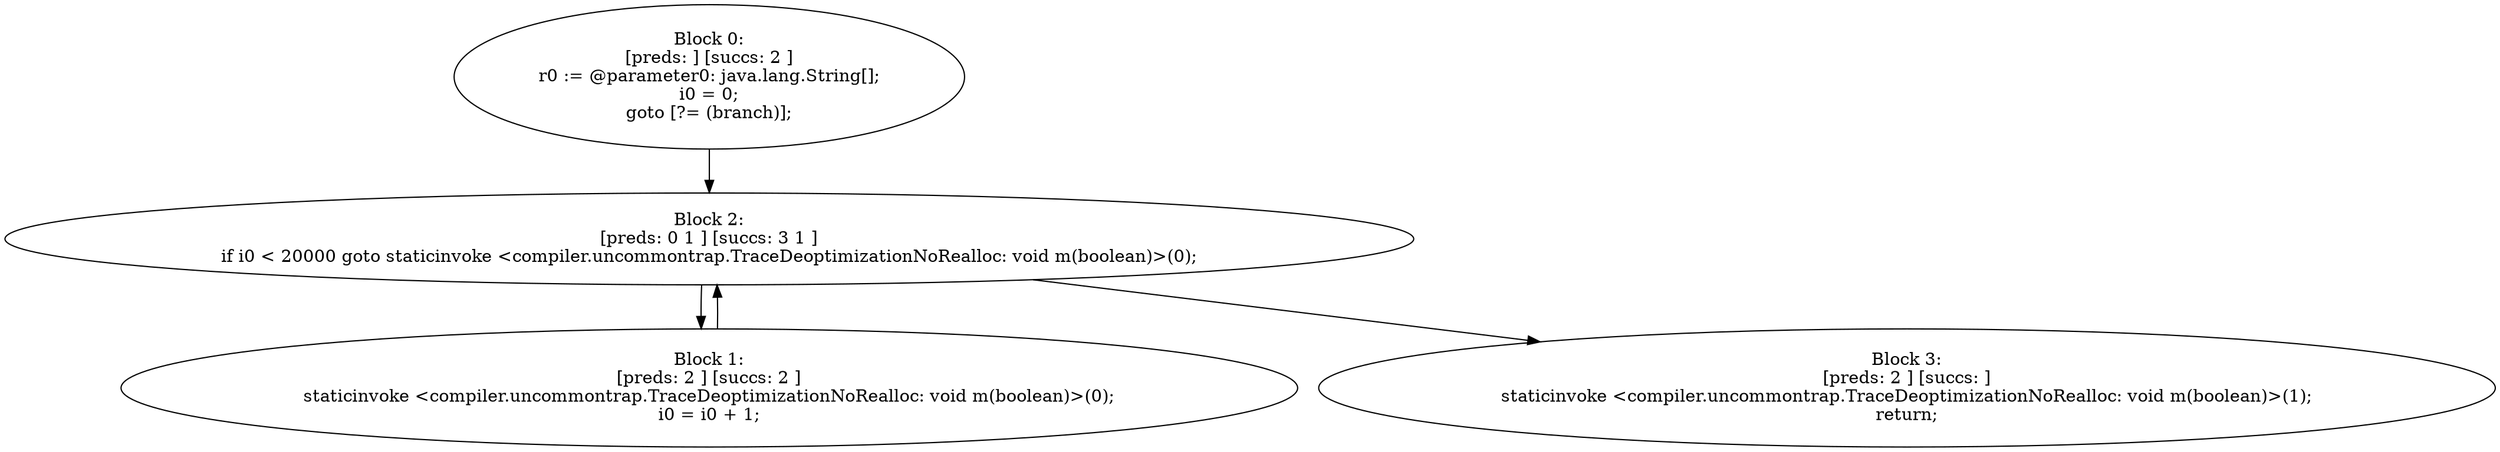 digraph "unitGraph" {
    "Block 0:
[preds: ] [succs: 2 ]
r0 := @parameter0: java.lang.String[];
i0 = 0;
goto [?= (branch)];
"
    "Block 1:
[preds: 2 ] [succs: 2 ]
staticinvoke <compiler.uncommontrap.TraceDeoptimizationNoRealloc: void m(boolean)>(0);
i0 = i0 + 1;
"
    "Block 2:
[preds: 0 1 ] [succs: 3 1 ]
if i0 < 20000 goto staticinvoke <compiler.uncommontrap.TraceDeoptimizationNoRealloc: void m(boolean)>(0);
"
    "Block 3:
[preds: 2 ] [succs: ]
staticinvoke <compiler.uncommontrap.TraceDeoptimizationNoRealloc: void m(boolean)>(1);
return;
"
    "Block 0:
[preds: ] [succs: 2 ]
r0 := @parameter0: java.lang.String[];
i0 = 0;
goto [?= (branch)];
"->"Block 2:
[preds: 0 1 ] [succs: 3 1 ]
if i0 < 20000 goto staticinvoke <compiler.uncommontrap.TraceDeoptimizationNoRealloc: void m(boolean)>(0);
";
    "Block 1:
[preds: 2 ] [succs: 2 ]
staticinvoke <compiler.uncommontrap.TraceDeoptimizationNoRealloc: void m(boolean)>(0);
i0 = i0 + 1;
"->"Block 2:
[preds: 0 1 ] [succs: 3 1 ]
if i0 < 20000 goto staticinvoke <compiler.uncommontrap.TraceDeoptimizationNoRealloc: void m(boolean)>(0);
";
    "Block 2:
[preds: 0 1 ] [succs: 3 1 ]
if i0 < 20000 goto staticinvoke <compiler.uncommontrap.TraceDeoptimizationNoRealloc: void m(boolean)>(0);
"->"Block 3:
[preds: 2 ] [succs: ]
staticinvoke <compiler.uncommontrap.TraceDeoptimizationNoRealloc: void m(boolean)>(1);
return;
";
    "Block 2:
[preds: 0 1 ] [succs: 3 1 ]
if i0 < 20000 goto staticinvoke <compiler.uncommontrap.TraceDeoptimizationNoRealloc: void m(boolean)>(0);
"->"Block 1:
[preds: 2 ] [succs: 2 ]
staticinvoke <compiler.uncommontrap.TraceDeoptimizationNoRealloc: void m(boolean)>(0);
i0 = i0 + 1;
";
}
